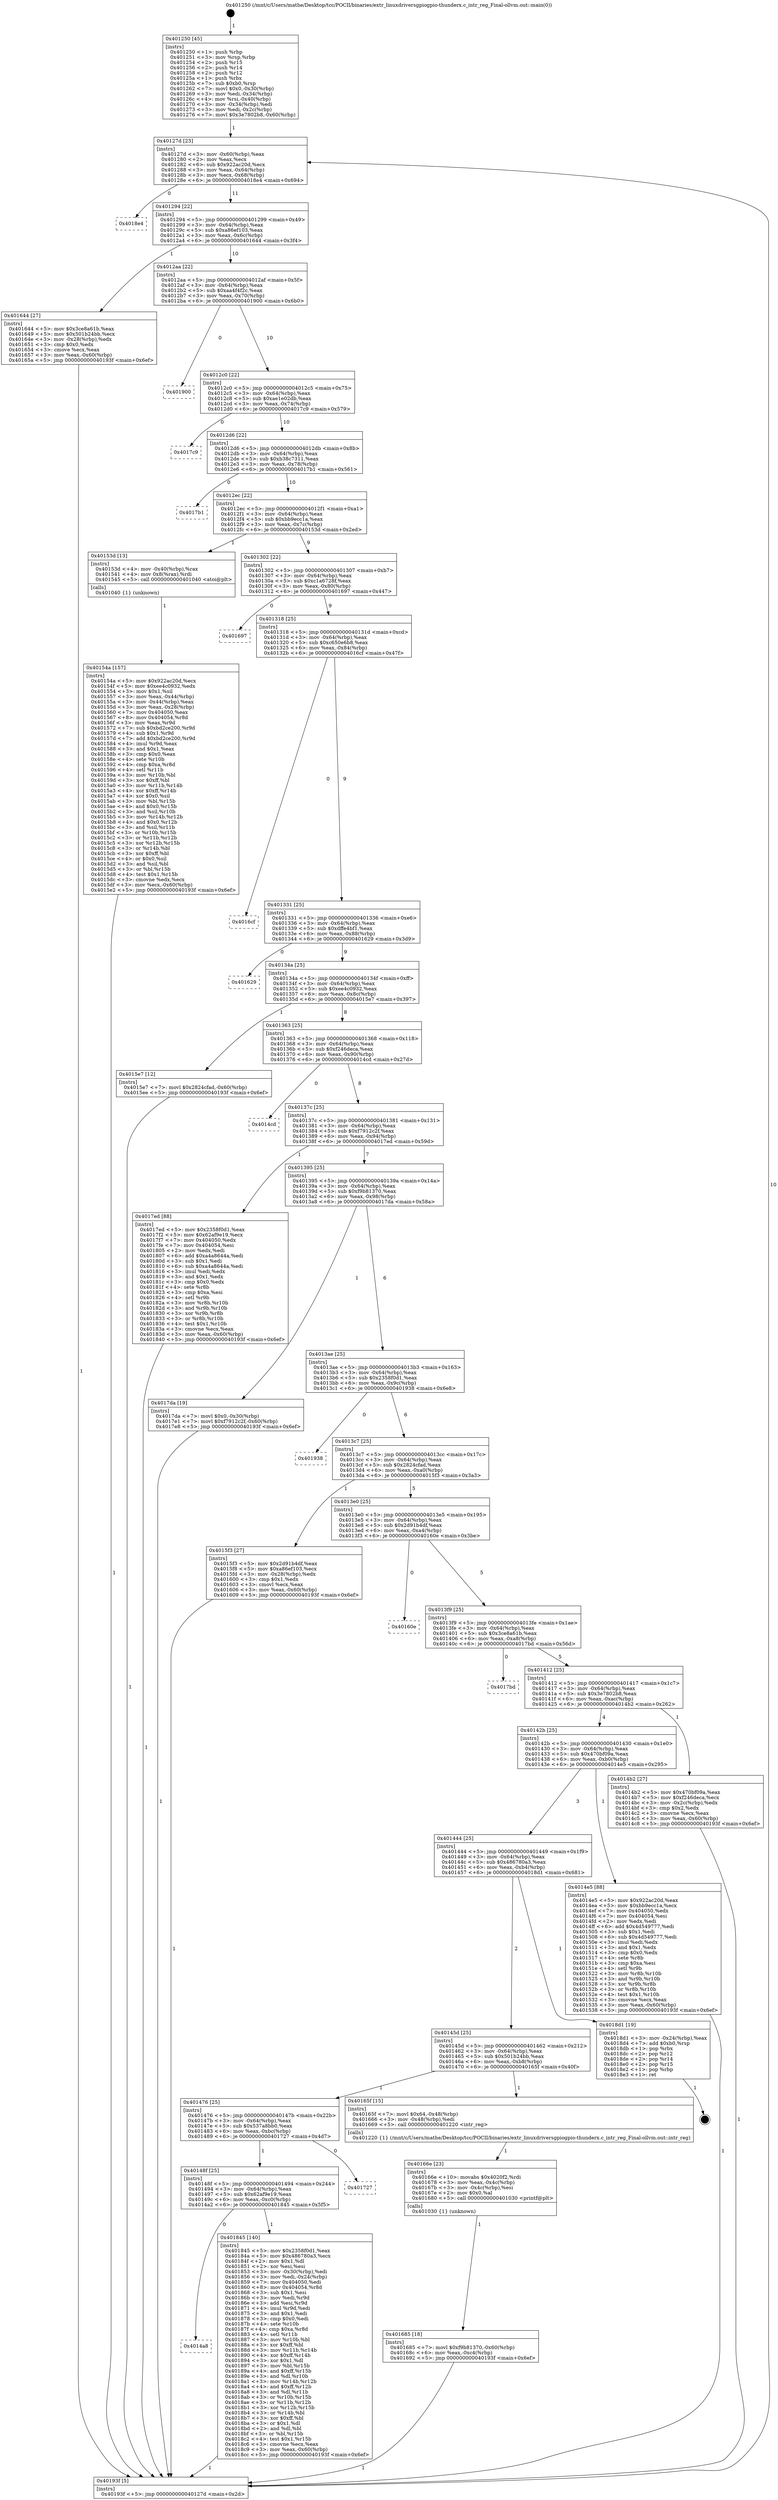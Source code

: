 digraph "0x401250" {
  label = "0x401250 (/mnt/c/Users/mathe/Desktop/tcc/POCII/binaries/extr_linuxdriversgpiogpio-thunderx.c_intr_reg_Final-ollvm.out::main(0))"
  labelloc = "t"
  node[shape=record]

  Entry [label="",width=0.3,height=0.3,shape=circle,fillcolor=black,style=filled]
  "0x40127d" [label="{
     0x40127d [23]\l
     | [instrs]\l
     &nbsp;&nbsp;0x40127d \<+3\>: mov -0x60(%rbp),%eax\l
     &nbsp;&nbsp;0x401280 \<+2\>: mov %eax,%ecx\l
     &nbsp;&nbsp;0x401282 \<+6\>: sub $0x922ac20d,%ecx\l
     &nbsp;&nbsp;0x401288 \<+3\>: mov %eax,-0x64(%rbp)\l
     &nbsp;&nbsp;0x40128b \<+3\>: mov %ecx,-0x68(%rbp)\l
     &nbsp;&nbsp;0x40128e \<+6\>: je 00000000004018e4 \<main+0x694\>\l
  }"]
  "0x4018e4" [label="{
     0x4018e4\l
  }", style=dashed]
  "0x401294" [label="{
     0x401294 [22]\l
     | [instrs]\l
     &nbsp;&nbsp;0x401294 \<+5\>: jmp 0000000000401299 \<main+0x49\>\l
     &nbsp;&nbsp;0x401299 \<+3\>: mov -0x64(%rbp),%eax\l
     &nbsp;&nbsp;0x40129c \<+5\>: sub $0xa86ef103,%eax\l
     &nbsp;&nbsp;0x4012a1 \<+3\>: mov %eax,-0x6c(%rbp)\l
     &nbsp;&nbsp;0x4012a4 \<+6\>: je 0000000000401644 \<main+0x3f4\>\l
  }"]
  Exit [label="",width=0.3,height=0.3,shape=circle,fillcolor=black,style=filled,peripheries=2]
  "0x401644" [label="{
     0x401644 [27]\l
     | [instrs]\l
     &nbsp;&nbsp;0x401644 \<+5\>: mov $0x3ce8a61b,%eax\l
     &nbsp;&nbsp;0x401649 \<+5\>: mov $0x501b24bb,%ecx\l
     &nbsp;&nbsp;0x40164e \<+3\>: mov -0x28(%rbp),%edx\l
     &nbsp;&nbsp;0x401651 \<+3\>: cmp $0x0,%edx\l
     &nbsp;&nbsp;0x401654 \<+3\>: cmove %ecx,%eax\l
     &nbsp;&nbsp;0x401657 \<+3\>: mov %eax,-0x60(%rbp)\l
     &nbsp;&nbsp;0x40165a \<+5\>: jmp 000000000040193f \<main+0x6ef\>\l
  }"]
  "0x4012aa" [label="{
     0x4012aa [22]\l
     | [instrs]\l
     &nbsp;&nbsp;0x4012aa \<+5\>: jmp 00000000004012af \<main+0x5f\>\l
     &nbsp;&nbsp;0x4012af \<+3\>: mov -0x64(%rbp),%eax\l
     &nbsp;&nbsp;0x4012b2 \<+5\>: sub $0xaa4f4f2c,%eax\l
     &nbsp;&nbsp;0x4012b7 \<+3\>: mov %eax,-0x70(%rbp)\l
     &nbsp;&nbsp;0x4012ba \<+6\>: je 0000000000401900 \<main+0x6b0\>\l
  }"]
  "0x4014a8" [label="{
     0x4014a8\l
  }", style=dashed]
  "0x401900" [label="{
     0x401900\l
  }", style=dashed]
  "0x4012c0" [label="{
     0x4012c0 [22]\l
     | [instrs]\l
     &nbsp;&nbsp;0x4012c0 \<+5\>: jmp 00000000004012c5 \<main+0x75\>\l
     &nbsp;&nbsp;0x4012c5 \<+3\>: mov -0x64(%rbp),%eax\l
     &nbsp;&nbsp;0x4012c8 \<+5\>: sub $0xae1e02db,%eax\l
     &nbsp;&nbsp;0x4012cd \<+3\>: mov %eax,-0x74(%rbp)\l
     &nbsp;&nbsp;0x4012d0 \<+6\>: je 00000000004017c9 \<main+0x579\>\l
  }"]
  "0x401845" [label="{
     0x401845 [140]\l
     | [instrs]\l
     &nbsp;&nbsp;0x401845 \<+5\>: mov $0x2358f0d1,%eax\l
     &nbsp;&nbsp;0x40184a \<+5\>: mov $0x486780a3,%ecx\l
     &nbsp;&nbsp;0x40184f \<+2\>: mov $0x1,%dl\l
     &nbsp;&nbsp;0x401851 \<+2\>: xor %esi,%esi\l
     &nbsp;&nbsp;0x401853 \<+3\>: mov -0x30(%rbp),%edi\l
     &nbsp;&nbsp;0x401856 \<+3\>: mov %edi,-0x24(%rbp)\l
     &nbsp;&nbsp;0x401859 \<+7\>: mov 0x404050,%edi\l
     &nbsp;&nbsp;0x401860 \<+8\>: mov 0x404054,%r8d\l
     &nbsp;&nbsp;0x401868 \<+3\>: sub $0x1,%esi\l
     &nbsp;&nbsp;0x40186b \<+3\>: mov %edi,%r9d\l
     &nbsp;&nbsp;0x40186e \<+3\>: add %esi,%r9d\l
     &nbsp;&nbsp;0x401871 \<+4\>: imul %r9d,%edi\l
     &nbsp;&nbsp;0x401875 \<+3\>: and $0x1,%edi\l
     &nbsp;&nbsp;0x401878 \<+3\>: cmp $0x0,%edi\l
     &nbsp;&nbsp;0x40187b \<+4\>: sete %r10b\l
     &nbsp;&nbsp;0x40187f \<+4\>: cmp $0xa,%r8d\l
     &nbsp;&nbsp;0x401883 \<+4\>: setl %r11b\l
     &nbsp;&nbsp;0x401887 \<+3\>: mov %r10b,%bl\l
     &nbsp;&nbsp;0x40188a \<+3\>: xor $0xff,%bl\l
     &nbsp;&nbsp;0x40188d \<+3\>: mov %r11b,%r14b\l
     &nbsp;&nbsp;0x401890 \<+4\>: xor $0xff,%r14b\l
     &nbsp;&nbsp;0x401894 \<+3\>: xor $0x1,%dl\l
     &nbsp;&nbsp;0x401897 \<+3\>: mov %bl,%r15b\l
     &nbsp;&nbsp;0x40189a \<+4\>: and $0xff,%r15b\l
     &nbsp;&nbsp;0x40189e \<+3\>: and %dl,%r10b\l
     &nbsp;&nbsp;0x4018a1 \<+3\>: mov %r14b,%r12b\l
     &nbsp;&nbsp;0x4018a4 \<+4\>: and $0xff,%r12b\l
     &nbsp;&nbsp;0x4018a8 \<+3\>: and %dl,%r11b\l
     &nbsp;&nbsp;0x4018ab \<+3\>: or %r10b,%r15b\l
     &nbsp;&nbsp;0x4018ae \<+3\>: or %r11b,%r12b\l
     &nbsp;&nbsp;0x4018b1 \<+3\>: xor %r12b,%r15b\l
     &nbsp;&nbsp;0x4018b4 \<+3\>: or %r14b,%bl\l
     &nbsp;&nbsp;0x4018b7 \<+3\>: xor $0xff,%bl\l
     &nbsp;&nbsp;0x4018ba \<+3\>: or $0x1,%dl\l
     &nbsp;&nbsp;0x4018bd \<+2\>: and %dl,%bl\l
     &nbsp;&nbsp;0x4018bf \<+3\>: or %bl,%r15b\l
     &nbsp;&nbsp;0x4018c2 \<+4\>: test $0x1,%r15b\l
     &nbsp;&nbsp;0x4018c6 \<+3\>: cmovne %ecx,%eax\l
     &nbsp;&nbsp;0x4018c9 \<+3\>: mov %eax,-0x60(%rbp)\l
     &nbsp;&nbsp;0x4018cc \<+5\>: jmp 000000000040193f \<main+0x6ef\>\l
  }"]
  "0x4017c9" [label="{
     0x4017c9\l
  }", style=dashed]
  "0x4012d6" [label="{
     0x4012d6 [22]\l
     | [instrs]\l
     &nbsp;&nbsp;0x4012d6 \<+5\>: jmp 00000000004012db \<main+0x8b\>\l
     &nbsp;&nbsp;0x4012db \<+3\>: mov -0x64(%rbp),%eax\l
     &nbsp;&nbsp;0x4012de \<+5\>: sub $0xb38c7311,%eax\l
     &nbsp;&nbsp;0x4012e3 \<+3\>: mov %eax,-0x78(%rbp)\l
     &nbsp;&nbsp;0x4012e6 \<+6\>: je 00000000004017b1 \<main+0x561\>\l
  }"]
  "0x40148f" [label="{
     0x40148f [25]\l
     | [instrs]\l
     &nbsp;&nbsp;0x40148f \<+5\>: jmp 0000000000401494 \<main+0x244\>\l
     &nbsp;&nbsp;0x401494 \<+3\>: mov -0x64(%rbp),%eax\l
     &nbsp;&nbsp;0x401497 \<+5\>: sub $0x62af9e19,%eax\l
     &nbsp;&nbsp;0x40149c \<+6\>: mov %eax,-0xc0(%rbp)\l
     &nbsp;&nbsp;0x4014a2 \<+6\>: je 0000000000401845 \<main+0x5f5\>\l
  }"]
  "0x4017b1" [label="{
     0x4017b1\l
  }", style=dashed]
  "0x4012ec" [label="{
     0x4012ec [22]\l
     | [instrs]\l
     &nbsp;&nbsp;0x4012ec \<+5\>: jmp 00000000004012f1 \<main+0xa1\>\l
     &nbsp;&nbsp;0x4012f1 \<+3\>: mov -0x64(%rbp),%eax\l
     &nbsp;&nbsp;0x4012f4 \<+5\>: sub $0xbb9ecc1a,%eax\l
     &nbsp;&nbsp;0x4012f9 \<+3\>: mov %eax,-0x7c(%rbp)\l
     &nbsp;&nbsp;0x4012fc \<+6\>: je 000000000040153d \<main+0x2ed\>\l
  }"]
  "0x401727" [label="{
     0x401727\l
  }", style=dashed]
  "0x40153d" [label="{
     0x40153d [13]\l
     | [instrs]\l
     &nbsp;&nbsp;0x40153d \<+4\>: mov -0x40(%rbp),%rax\l
     &nbsp;&nbsp;0x401541 \<+4\>: mov 0x8(%rax),%rdi\l
     &nbsp;&nbsp;0x401545 \<+5\>: call 0000000000401040 \<atoi@plt\>\l
     | [calls]\l
     &nbsp;&nbsp;0x401040 \{1\} (unknown)\l
  }"]
  "0x401302" [label="{
     0x401302 [22]\l
     | [instrs]\l
     &nbsp;&nbsp;0x401302 \<+5\>: jmp 0000000000401307 \<main+0xb7\>\l
     &nbsp;&nbsp;0x401307 \<+3\>: mov -0x64(%rbp),%eax\l
     &nbsp;&nbsp;0x40130a \<+5\>: sub $0xc1a6728f,%eax\l
     &nbsp;&nbsp;0x40130f \<+3\>: mov %eax,-0x80(%rbp)\l
     &nbsp;&nbsp;0x401312 \<+6\>: je 0000000000401697 \<main+0x447\>\l
  }"]
  "0x401685" [label="{
     0x401685 [18]\l
     | [instrs]\l
     &nbsp;&nbsp;0x401685 \<+7\>: movl $0xf9b81370,-0x60(%rbp)\l
     &nbsp;&nbsp;0x40168c \<+6\>: mov %eax,-0xc4(%rbp)\l
     &nbsp;&nbsp;0x401692 \<+5\>: jmp 000000000040193f \<main+0x6ef\>\l
  }"]
  "0x401697" [label="{
     0x401697\l
  }", style=dashed]
  "0x401318" [label="{
     0x401318 [25]\l
     | [instrs]\l
     &nbsp;&nbsp;0x401318 \<+5\>: jmp 000000000040131d \<main+0xcd\>\l
     &nbsp;&nbsp;0x40131d \<+3\>: mov -0x64(%rbp),%eax\l
     &nbsp;&nbsp;0x401320 \<+5\>: sub $0xc650e6b8,%eax\l
     &nbsp;&nbsp;0x401325 \<+6\>: mov %eax,-0x84(%rbp)\l
     &nbsp;&nbsp;0x40132b \<+6\>: je 00000000004016cf \<main+0x47f\>\l
  }"]
  "0x40166e" [label="{
     0x40166e [23]\l
     | [instrs]\l
     &nbsp;&nbsp;0x40166e \<+10\>: movabs $0x4020f2,%rdi\l
     &nbsp;&nbsp;0x401678 \<+3\>: mov %eax,-0x4c(%rbp)\l
     &nbsp;&nbsp;0x40167b \<+3\>: mov -0x4c(%rbp),%esi\l
     &nbsp;&nbsp;0x40167e \<+2\>: mov $0x0,%al\l
     &nbsp;&nbsp;0x401680 \<+5\>: call 0000000000401030 \<printf@plt\>\l
     | [calls]\l
     &nbsp;&nbsp;0x401030 \{1\} (unknown)\l
  }"]
  "0x4016cf" [label="{
     0x4016cf\l
  }", style=dashed]
  "0x401331" [label="{
     0x401331 [25]\l
     | [instrs]\l
     &nbsp;&nbsp;0x401331 \<+5\>: jmp 0000000000401336 \<main+0xe6\>\l
     &nbsp;&nbsp;0x401336 \<+3\>: mov -0x64(%rbp),%eax\l
     &nbsp;&nbsp;0x401339 \<+5\>: sub $0xdffe4bf1,%eax\l
     &nbsp;&nbsp;0x40133e \<+6\>: mov %eax,-0x88(%rbp)\l
     &nbsp;&nbsp;0x401344 \<+6\>: je 0000000000401629 \<main+0x3d9\>\l
  }"]
  "0x401476" [label="{
     0x401476 [25]\l
     | [instrs]\l
     &nbsp;&nbsp;0x401476 \<+5\>: jmp 000000000040147b \<main+0x22b\>\l
     &nbsp;&nbsp;0x40147b \<+3\>: mov -0x64(%rbp),%eax\l
     &nbsp;&nbsp;0x40147e \<+5\>: sub $0x537a8bb0,%eax\l
     &nbsp;&nbsp;0x401483 \<+6\>: mov %eax,-0xbc(%rbp)\l
     &nbsp;&nbsp;0x401489 \<+6\>: je 0000000000401727 \<main+0x4d7\>\l
  }"]
  "0x401629" [label="{
     0x401629\l
  }", style=dashed]
  "0x40134a" [label="{
     0x40134a [25]\l
     | [instrs]\l
     &nbsp;&nbsp;0x40134a \<+5\>: jmp 000000000040134f \<main+0xff\>\l
     &nbsp;&nbsp;0x40134f \<+3\>: mov -0x64(%rbp),%eax\l
     &nbsp;&nbsp;0x401352 \<+5\>: sub $0xee4c0932,%eax\l
     &nbsp;&nbsp;0x401357 \<+6\>: mov %eax,-0x8c(%rbp)\l
     &nbsp;&nbsp;0x40135d \<+6\>: je 00000000004015e7 \<main+0x397\>\l
  }"]
  "0x40165f" [label="{
     0x40165f [15]\l
     | [instrs]\l
     &nbsp;&nbsp;0x40165f \<+7\>: movl $0x64,-0x48(%rbp)\l
     &nbsp;&nbsp;0x401666 \<+3\>: mov -0x48(%rbp),%edi\l
     &nbsp;&nbsp;0x401669 \<+5\>: call 0000000000401220 \<intr_reg\>\l
     | [calls]\l
     &nbsp;&nbsp;0x401220 \{1\} (/mnt/c/Users/mathe/Desktop/tcc/POCII/binaries/extr_linuxdriversgpiogpio-thunderx.c_intr_reg_Final-ollvm.out::intr_reg)\l
  }"]
  "0x4015e7" [label="{
     0x4015e7 [12]\l
     | [instrs]\l
     &nbsp;&nbsp;0x4015e7 \<+7\>: movl $0x2824cfad,-0x60(%rbp)\l
     &nbsp;&nbsp;0x4015ee \<+5\>: jmp 000000000040193f \<main+0x6ef\>\l
  }"]
  "0x401363" [label="{
     0x401363 [25]\l
     | [instrs]\l
     &nbsp;&nbsp;0x401363 \<+5\>: jmp 0000000000401368 \<main+0x118\>\l
     &nbsp;&nbsp;0x401368 \<+3\>: mov -0x64(%rbp),%eax\l
     &nbsp;&nbsp;0x40136b \<+5\>: sub $0xf246deca,%eax\l
     &nbsp;&nbsp;0x401370 \<+6\>: mov %eax,-0x90(%rbp)\l
     &nbsp;&nbsp;0x401376 \<+6\>: je 00000000004014cd \<main+0x27d\>\l
  }"]
  "0x40145d" [label="{
     0x40145d [25]\l
     | [instrs]\l
     &nbsp;&nbsp;0x40145d \<+5\>: jmp 0000000000401462 \<main+0x212\>\l
     &nbsp;&nbsp;0x401462 \<+3\>: mov -0x64(%rbp),%eax\l
     &nbsp;&nbsp;0x401465 \<+5\>: sub $0x501b24bb,%eax\l
     &nbsp;&nbsp;0x40146a \<+6\>: mov %eax,-0xb8(%rbp)\l
     &nbsp;&nbsp;0x401470 \<+6\>: je 000000000040165f \<main+0x40f\>\l
  }"]
  "0x4014cd" [label="{
     0x4014cd\l
  }", style=dashed]
  "0x40137c" [label="{
     0x40137c [25]\l
     | [instrs]\l
     &nbsp;&nbsp;0x40137c \<+5\>: jmp 0000000000401381 \<main+0x131\>\l
     &nbsp;&nbsp;0x401381 \<+3\>: mov -0x64(%rbp),%eax\l
     &nbsp;&nbsp;0x401384 \<+5\>: sub $0xf7912c2f,%eax\l
     &nbsp;&nbsp;0x401389 \<+6\>: mov %eax,-0x94(%rbp)\l
     &nbsp;&nbsp;0x40138f \<+6\>: je 00000000004017ed \<main+0x59d\>\l
  }"]
  "0x4018d1" [label="{
     0x4018d1 [19]\l
     | [instrs]\l
     &nbsp;&nbsp;0x4018d1 \<+3\>: mov -0x24(%rbp),%eax\l
     &nbsp;&nbsp;0x4018d4 \<+7\>: add $0xb0,%rsp\l
     &nbsp;&nbsp;0x4018db \<+1\>: pop %rbx\l
     &nbsp;&nbsp;0x4018dc \<+2\>: pop %r12\l
     &nbsp;&nbsp;0x4018de \<+2\>: pop %r14\l
     &nbsp;&nbsp;0x4018e0 \<+2\>: pop %r15\l
     &nbsp;&nbsp;0x4018e2 \<+1\>: pop %rbp\l
     &nbsp;&nbsp;0x4018e3 \<+1\>: ret\l
  }"]
  "0x4017ed" [label="{
     0x4017ed [88]\l
     | [instrs]\l
     &nbsp;&nbsp;0x4017ed \<+5\>: mov $0x2358f0d1,%eax\l
     &nbsp;&nbsp;0x4017f2 \<+5\>: mov $0x62af9e19,%ecx\l
     &nbsp;&nbsp;0x4017f7 \<+7\>: mov 0x404050,%edx\l
     &nbsp;&nbsp;0x4017fe \<+7\>: mov 0x404054,%esi\l
     &nbsp;&nbsp;0x401805 \<+2\>: mov %edx,%edi\l
     &nbsp;&nbsp;0x401807 \<+6\>: add $0xa4a8644a,%edi\l
     &nbsp;&nbsp;0x40180d \<+3\>: sub $0x1,%edi\l
     &nbsp;&nbsp;0x401810 \<+6\>: sub $0xa4a8644a,%edi\l
     &nbsp;&nbsp;0x401816 \<+3\>: imul %edi,%edx\l
     &nbsp;&nbsp;0x401819 \<+3\>: and $0x1,%edx\l
     &nbsp;&nbsp;0x40181c \<+3\>: cmp $0x0,%edx\l
     &nbsp;&nbsp;0x40181f \<+4\>: sete %r8b\l
     &nbsp;&nbsp;0x401823 \<+3\>: cmp $0xa,%esi\l
     &nbsp;&nbsp;0x401826 \<+4\>: setl %r9b\l
     &nbsp;&nbsp;0x40182a \<+3\>: mov %r8b,%r10b\l
     &nbsp;&nbsp;0x40182d \<+3\>: and %r9b,%r10b\l
     &nbsp;&nbsp;0x401830 \<+3\>: xor %r9b,%r8b\l
     &nbsp;&nbsp;0x401833 \<+3\>: or %r8b,%r10b\l
     &nbsp;&nbsp;0x401836 \<+4\>: test $0x1,%r10b\l
     &nbsp;&nbsp;0x40183a \<+3\>: cmovne %ecx,%eax\l
     &nbsp;&nbsp;0x40183d \<+3\>: mov %eax,-0x60(%rbp)\l
     &nbsp;&nbsp;0x401840 \<+5\>: jmp 000000000040193f \<main+0x6ef\>\l
  }"]
  "0x401395" [label="{
     0x401395 [25]\l
     | [instrs]\l
     &nbsp;&nbsp;0x401395 \<+5\>: jmp 000000000040139a \<main+0x14a\>\l
     &nbsp;&nbsp;0x40139a \<+3\>: mov -0x64(%rbp),%eax\l
     &nbsp;&nbsp;0x40139d \<+5\>: sub $0xf9b81370,%eax\l
     &nbsp;&nbsp;0x4013a2 \<+6\>: mov %eax,-0x98(%rbp)\l
     &nbsp;&nbsp;0x4013a8 \<+6\>: je 00000000004017da \<main+0x58a\>\l
  }"]
  "0x40154a" [label="{
     0x40154a [157]\l
     | [instrs]\l
     &nbsp;&nbsp;0x40154a \<+5\>: mov $0x922ac20d,%ecx\l
     &nbsp;&nbsp;0x40154f \<+5\>: mov $0xee4c0932,%edx\l
     &nbsp;&nbsp;0x401554 \<+3\>: mov $0x1,%sil\l
     &nbsp;&nbsp;0x401557 \<+3\>: mov %eax,-0x44(%rbp)\l
     &nbsp;&nbsp;0x40155a \<+3\>: mov -0x44(%rbp),%eax\l
     &nbsp;&nbsp;0x40155d \<+3\>: mov %eax,-0x28(%rbp)\l
     &nbsp;&nbsp;0x401560 \<+7\>: mov 0x404050,%eax\l
     &nbsp;&nbsp;0x401567 \<+8\>: mov 0x404054,%r8d\l
     &nbsp;&nbsp;0x40156f \<+3\>: mov %eax,%r9d\l
     &nbsp;&nbsp;0x401572 \<+7\>: sub $0xbd2ce200,%r9d\l
     &nbsp;&nbsp;0x401579 \<+4\>: sub $0x1,%r9d\l
     &nbsp;&nbsp;0x40157d \<+7\>: add $0xbd2ce200,%r9d\l
     &nbsp;&nbsp;0x401584 \<+4\>: imul %r9d,%eax\l
     &nbsp;&nbsp;0x401588 \<+3\>: and $0x1,%eax\l
     &nbsp;&nbsp;0x40158b \<+3\>: cmp $0x0,%eax\l
     &nbsp;&nbsp;0x40158e \<+4\>: sete %r10b\l
     &nbsp;&nbsp;0x401592 \<+4\>: cmp $0xa,%r8d\l
     &nbsp;&nbsp;0x401596 \<+4\>: setl %r11b\l
     &nbsp;&nbsp;0x40159a \<+3\>: mov %r10b,%bl\l
     &nbsp;&nbsp;0x40159d \<+3\>: xor $0xff,%bl\l
     &nbsp;&nbsp;0x4015a0 \<+3\>: mov %r11b,%r14b\l
     &nbsp;&nbsp;0x4015a3 \<+4\>: xor $0xff,%r14b\l
     &nbsp;&nbsp;0x4015a7 \<+4\>: xor $0x0,%sil\l
     &nbsp;&nbsp;0x4015ab \<+3\>: mov %bl,%r15b\l
     &nbsp;&nbsp;0x4015ae \<+4\>: and $0x0,%r15b\l
     &nbsp;&nbsp;0x4015b2 \<+3\>: and %sil,%r10b\l
     &nbsp;&nbsp;0x4015b5 \<+3\>: mov %r14b,%r12b\l
     &nbsp;&nbsp;0x4015b8 \<+4\>: and $0x0,%r12b\l
     &nbsp;&nbsp;0x4015bc \<+3\>: and %sil,%r11b\l
     &nbsp;&nbsp;0x4015bf \<+3\>: or %r10b,%r15b\l
     &nbsp;&nbsp;0x4015c2 \<+3\>: or %r11b,%r12b\l
     &nbsp;&nbsp;0x4015c5 \<+3\>: xor %r12b,%r15b\l
     &nbsp;&nbsp;0x4015c8 \<+3\>: or %r14b,%bl\l
     &nbsp;&nbsp;0x4015cb \<+3\>: xor $0xff,%bl\l
     &nbsp;&nbsp;0x4015ce \<+4\>: or $0x0,%sil\l
     &nbsp;&nbsp;0x4015d2 \<+3\>: and %sil,%bl\l
     &nbsp;&nbsp;0x4015d5 \<+3\>: or %bl,%r15b\l
     &nbsp;&nbsp;0x4015d8 \<+4\>: test $0x1,%r15b\l
     &nbsp;&nbsp;0x4015dc \<+3\>: cmovne %edx,%ecx\l
     &nbsp;&nbsp;0x4015df \<+3\>: mov %ecx,-0x60(%rbp)\l
     &nbsp;&nbsp;0x4015e2 \<+5\>: jmp 000000000040193f \<main+0x6ef\>\l
  }"]
  "0x4017da" [label="{
     0x4017da [19]\l
     | [instrs]\l
     &nbsp;&nbsp;0x4017da \<+7\>: movl $0x0,-0x30(%rbp)\l
     &nbsp;&nbsp;0x4017e1 \<+7\>: movl $0xf7912c2f,-0x60(%rbp)\l
     &nbsp;&nbsp;0x4017e8 \<+5\>: jmp 000000000040193f \<main+0x6ef\>\l
  }"]
  "0x4013ae" [label="{
     0x4013ae [25]\l
     | [instrs]\l
     &nbsp;&nbsp;0x4013ae \<+5\>: jmp 00000000004013b3 \<main+0x163\>\l
     &nbsp;&nbsp;0x4013b3 \<+3\>: mov -0x64(%rbp),%eax\l
     &nbsp;&nbsp;0x4013b6 \<+5\>: sub $0x2358f0d1,%eax\l
     &nbsp;&nbsp;0x4013bb \<+6\>: mov %eax,-0x9c(%rbp)\l
     &nbsp;&nbsp;0x4013c1 \<+6\>: je 0000000000401938 \<main+0x6e8\>\l
  }"]
  "0x401444" [label="{
     0x401444 [25]\l
     | [instrs]\l
     &nbsp;&nbsp;0x401444 \<+5\>: jmp 0000000000401449 \<main+0x1f9\>\l
     &nbsp;&nbsp;0x401449 \<+3\>: mov -0x64(%rbp),%eax\l
     &nbsp;&nbsp;0x40144c \<+5\>: sub $0x486780a3,%eax\l
     &nbsp;&nbsp;0x401451 \<+6\>: mov %eax,-0xb4(%rbp)\l
     &nbsp;&nbsp;0x401457 \<+6\>: je 00000000004018d1 \<main+0x681\>\l
  }"]
  "0x401938" [label="{
     0x401938\l
  }", style=dashed]
  "0x4013c7" [label="{
     0x4013c7 [25]\l
     | [instrs]\l
     &nbsp;&nbsp;0x4013c7 \<+5\>: jmp 00000000004013cc \<main+0x17c\>\l
     &nbsp;&nbsp;0x4013cc \<+3\>: mov -0x64(%rbp),%eax\l
     &nbsp;&nbsp;0x4013cf \<+5\>: sub $0x2824cfad,%eax\l
     &nbsp;&nbsp;0x4013d4 \<+6\>: mov %eax,-0xa0(%rbp)\l
     &nbsp;&nbsp;0x4013da \<+6\>: je 00000000004015f3 \<main+0x3a3\>\l
  }"]
  "0x4014e5" [label="{
     0x4014e5 [88]\l
     | [instrs]\l
     &nbsp;&nbsp;0x4014e5 \<+5\>: mov $0x922ac20d,%eax\l
     &nbsp;&nbsp;0x4014ea \<+5\>: mov $0xbb9ecc1a,%ecx\l
     &nbsp;&nbsp;0x4014ef \<+7\>: mov 0x404050,%edx\l
     &nbsp;&nbsp;0x4014f6 \<+7\>: mov 0x404054,%esi\l
     &nbsp;&nbsp;0x4014fd \<+2\>: mov %edx,%edi\l
     &nbsp;&nbsp;0x4014ff \<+6\>: add $0x4d549777,%edi\l
     &nbsp;&nbsp;0x401505 \<+3\>: sub $0x1,%edi\l
     &nbsp;&nbsp;0x401508 \<+6\>: sub $0x4d549777,%edi\l
     &nbsp;&nbsp;0x40150e \<+3\>: imul %edi,%edx\l
     &nbsp;&nbsp;0x401511 \<+3\>: and $0x1,%edx\l
     &nbsp;&nbsp;0x401514 \<+3\>: cmp $0x0,%edx\l
     &nbsp;&nbsp;0x401517 \<+4\>: sete %r8b\l
     &nbsp;&nbsp;0x40151b \<+3\>: cmp $0xa,%esi\l
     &nbsp;&nbsp;0x40151e \<+4\>: setl %r9b\l
     &nbsp;&nbsp;0x401522 \<+3\>: mov %r8b,%r10b\l
     &nbsp;&nbsp;0x401525 \<+3\>: and %r9b,%r10b\l
     &nbsp;&nbsp;0x401528 \<+3\>: xor %r9b,%r8b\l
     &nbsp;&nbsp;0x40152b \<+3\>: or %r8b,%r10b\l
     &nbsp;&nbsp;0x40152e \<+4\>: test $0x1,%r10b\l
     &nbsp;&nbsp;0x401532 \<+3\>: cmovne %ecx,%eax\l
     &nbsp;&nbsp;0x401535 \<+3\>: mov %eax,-0x60(%rbp)\l
     &nbsp;&nbsp;0x401538 \<+5\>: jmp 000000000040193f \<main+0x6ef\>\l
  }"]
  "0x4015f3" [label="{
     0x4015f3 [27]\l
     | [instrs]\l
     &nbsp;&nbsp;0x4015f3 \<+5\>: mov $0x2d91b4df,%eax\l
     &nbsp;&nbsp;0x4015f8 \<+5\>: mov $0xa86ef103,%ecx\l
     &nbsp;&nbsp;0x4015fd \<+3\>: mov -0x28(%rbp),%edx\l
     &nbsp;&nbsp;0x401600 \<+3\>: cmp $0x1,%edx\l
     &nbsp;&nbsp;0x401603 \<+3\>: cmovl %ecx,%eax\l
     &nbsp;&nbsp;0x401606 \<+3\>: mov %eax,-0x60(%rbp)\l
     &nbsp;&nbsp;0x401609 \<+5\>: jmp 000000000040193f \<main+0x6ef\>\l
  }"]
  "0x4013e0" [label="{
     0x4013e0 [25]\l
     | [instrs]\l
     &nbsp;&nbsp;0x4013e0 \<+5\>: jmp 00000000004013e5 \<main+0x195\>\l
     &nbsp;&nbsp;0x4013e5 \<+3\>: mov -0x64(%rbp),%eax\l
     &nbsp;&nbsp;0x4013e8 \<+5\>: sub $0x2d91b4df,%eax\l
     &nbsp;&nbsp;0x4013ed \<+6\>: mov %eax,-0xa4(%rbp)\l
     &nbsp;&nbsp;0x4013f3 \<+6\>: je 000000000040160e \<main+0x3be\>\l
  }"]
  "0x401250" [label="{
     0x401250 [45]\l
     | [instrs]\l
     &nbsp;&nbsp;0x401250 \<+1\>: push %rbp\l
     &nbsp;&nbsp;0x401251 \<+3\>: mov %rsp,%rbp\l
     &nbsp;&nbsp;0x401254 \<+2\>: push %r15\l
     &nbsp;&nbsp;0x401256 \<+2\>: push %r14\l
     &nbsp;&nbsp;0x401258 \<+2\>: push %r12\l
     &nbsp;&nbsp;0x40125a \<+1\>: push %rbx\l
     &nbsp;&nbsp;0x40125b \<+7\>: sub $0xb0,%rsp\l
     &nbsp;&nbsp;0x401262 \<+7\>: movl $0x0,-0x30(%rbp)\l
     &nbsp;&nbsp;0x401269 \<+3\>: mov %edi,-0x34(%rbp)\l
     &nbsp;&nbsp;0x40126c \<+4\>: mov %rsi,-0x40(%rbp)\l
     &nbsp;&nbsp;0x401270 \<+3\>: mov -0x34(%rbp),%edi\l
     &nbsp;&nbsp;0x401273 \<+3\>: mov %edi,-0x2c(%rbp)\l
     &nbsp;&nbsp;0x401276 \<+7\>: movl $0x3e7802b8,-0x60(%rbp)\l
  }"]
  "0x40160e" [label="{
     0x40160e\l
  }", style=dashed]
  "0x4013f9" [label="{
     0x4013f9 [25]\l
     | [instrs]\l
     &nbsp;&nbsp;0x4013f9 \<+5\>: jmp 00000000004013fe \<main+0x1ae\>\l
     &nbsp;&nbsp;0x4013fe \<+3\>: mov -0x64(%rbp),%eax\l
     &nbsp;&nbsp;0x401401 \<+5\>: sub $0x3ce8a61b,%eax\l
     &nbsp;&nbsp;0x401406 \<+6\>: mov %eax,-0xa8(%rbp)\l
     &nbsp;&nbsp;0x40140c \<+6\>: je 00000000004017bd \<main+0x56d\>\l
  }"]
  "0x40193f" [label="{
     0x40193f [5]\l
     | [instrs]\l
     &nbsp;&nbsp;0x40193f \<+5\>: jmp 000000000040127d \<main+0x2d\>\l
  }"]
  "0x4017bd" [label="{
     0x4017bd\l
  }", style=dashed]
  "0x401412" [label="{
     0x401412 [25]\l
     | [instrs]\l
     &nbsp;&nbsp;0x401412 \<+5\>: jmp 0000000000401417 \<main+0x1c7\>\l
     &nbsp;&nbsp;0x401417 \<+3\>: mov -0x64(%rbp),%eax\l
     &nbsp;&nbsp;0x40141a \<+5\>: sub $0x3e7802b8,%eax\l
     &nbsp;&nbsp;0x40141f \<+6\>: mov %eax,-0xac(%rbp)\l
     &nbsp;&nbsp;0x401425 \<+6\>: je 00000000004014b2 \<main+0x262\>\l
  }"]
  "0x40142b" [label="{
     0x40142b [25]\l
     | [instrs]\l
     &nbsp;&nbsp;0x40142b \<+5\>: jmp 0000000000401430 \<main+0x1e0\>\l
     &nbsp;&nbsp;0x401430 \<+3\>: mov -0x64(%rbp),%eax\l
     &nbsp;&nbsp;0x401433 \<+5\>: sub $0x470bf09a,%eax\l
     &nbsp;&nbsp;0x401438 \<+6\>: mov %eax,-0xb0(%rbp)\l
     &nbsp;&nbsp;0x40143e \<+6\>: je 00000000004014e5 \<main+0x295\>\l
  }"]
  "0x4014b2" [label="{
     0x4014b2 [27]\l
     | [instrs]\l
     &nbsp;&nbsp;0x4014b2 \<+5\>: mov $0x470bf09a,%eax\l
     &nbsp;&nbsp;0x4014b7 \<+5\>: mov $0xf246deca,%ecx\l
     &nbsp;&nbsp;0x4014bc \<+3\>: mov -0x2c(%rbp),%edx\l
     &nbsp;&nbsp;0x4014bf \<+3\>: cmp $0x2,%edx\l
     &nbsp;&nbsp;0x4014c2 \<+3\>: cmovne %ecx,%eax\l
     &nbsp;&nbsp;0x4014c5 \<+3\>: mov %eax,-0x60(%rbp)\l
     &nbsp;&nbsp;0x4014c8 \<+5\>: jmp 000000000040193f \<main+0x6ef\>\l
  }"]
  Entry -> "0x401250" [label=" 1"]
  "0x40127d" -> "0x4018e4" [label=" 0"]
  "0x40127d" -> "0x401294" [label=" 11"]
  "0x4018d1" -> Exit [label=" 1"]
  "0x401294" -> "0x401644" [label=" 1"]
  "0x401294" -> "0x4012aa" [label=" 10"]
  "0x401845" -> "0x40193f" [label=" 1"]
  "0x4012aa" -> "0x401900" [label=" 0"]
  "0x4012aa" -> "0x4012c0" [label=" 10"]
  "0x40148f" -> "0x4014a8" [label=" 0"]
  "0x4012c0" -> "0x4017c9" [label=" 0"]
  "0x4012c0" -> "0x4012d6" [label=" 10"]
  "0x40148f" -> "0x401845" [label=" 1"]
  "0x4012d6" -> "0x4017b1" [label=" 0"]
  "0x4012d6" -> "0x4012ec" [label=" 10"]
  "0x401476" -> "0x40148f" [label=" 1"]
  "0x4012ec" -> "0x40153d" [label=" 1"]
  "0x4012ec" -> "0x401302" [label=" 9"]
  "0x401476" -> "0x401727" [label=" 0"]
  "0x401302" -> "0x401697" [label=" 0"]
  "0x401302" -> "0x401318" [label=" 9"]
  "0x4017ed" -> "0x40193f" [label=" 1"]
  "0x401318" -> "0x4016cf" [label=" 0"]
  "0x401318" -> "0x401331" [label=" 9"]
  "0x4017da" -> "0x40193f" [label=" 1"]
  "0x401331" -> "0x401629" [label=" 0"]
  "0x401331" -> "0x40134a" [label=" 9"]
  "0x401685" -> "0x40193f" [label=" 1"]
  "0x40134a" -> "0x4015e7" [label=" 1"]
  "0x40134a" -> "0x401363" [label=" 8"]
  "0x40166e" -> "0x401685" [label=" 1"]
  "0x401363" -> "0x4014cd" [label=" 0"]
  "0x401363" -> "0x40137c" [label=" 8"]
  "0x40145d" -> "0x401476" [label=" 1"]
  "0x40137c" -> "0x4017ed" [label=" 1"]
  "0x40137c" -> "0x401395" [label=" 7"]
  "0x40145d" -> "0x40165f" [label=" 1"]
  "0x401395" -> "0x4017da" [label=" 1"]
  "0x401395" -> "0x4013ae" [label=" 6"]
  "0x401444" -> "0x40145d" [label=" 2"]
  "0x4013ae" -> "0x401938" [label=" 0"]
  "0x4013ae" -> "0x4013c7" [label=" 6"]
  "0x401444" -> "0x4018d1" [label=" 1"]
  "0x4013c7" -> "0x4015f3" [label=" 1"]
  "0x4013c7" -> "0x4013e0" [label=" 5"]
  "0x40165f" -> "0x40166e" [label=" 1"]
  "0x4013e0" -> "0x40160e" [label=" 0"]
  "0x4013e0" -> "0x4013f9" [label=" 5"]
  "0x4015f3" -> "0x40193f" [label=" 1"]
  "0x4013f9" -> "0x4017bd" [label=" 0"]
  "0x4013f9" -> "0x401412" [label=" 5"]
  "0x4015e7" -> "0x40193f" [label=" 1"]
  "0x401412" -> "0x4014b2" [label=" 1"]
  "0x401412" -> "0x40142b" [label=" 4"]
  "0x4014b2" -> "0x40193f" [label=" 1"]
  "0x401250" -> "0x40127d" [label=" 1"]
  "0x40193f" -> "0x40127d" [label=" 10"]
  "0x401644" -> "0x40193f" [label=" 1"]
  "0x40142b" -> "0x4014e5" [label=" 1"]
  "0x40142b" -> "0x401444" [label=" 3"]
  "0x4014e5" -> "0x40193f" [label=" 1"]
  "0x40153d" -> "0x40154a" [label=" 1"]
  "0x40154a" -> "0x40193f" [label=" 1"]
}
